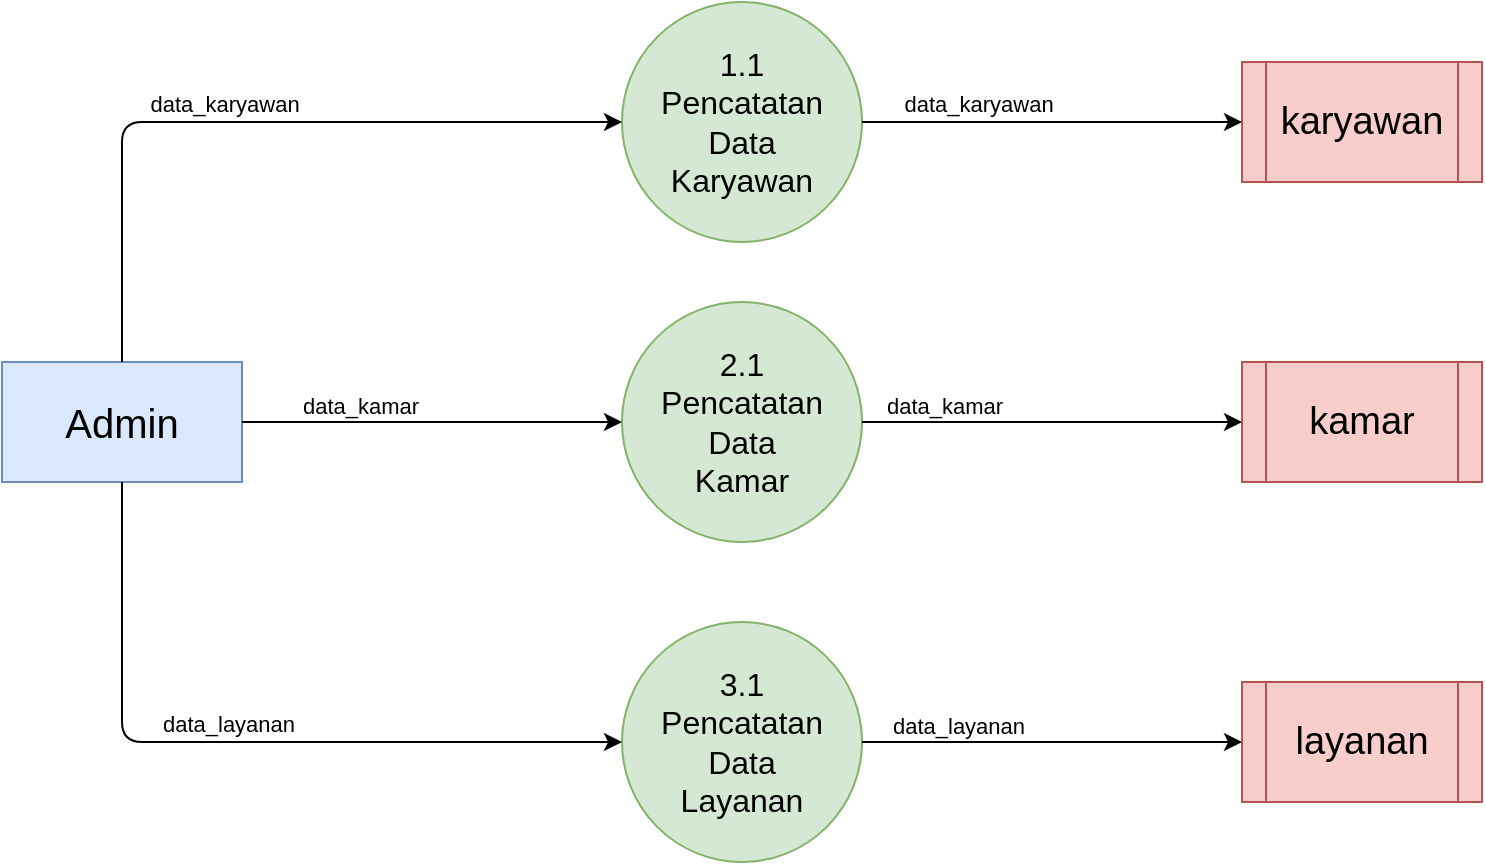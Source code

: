 <mxfile version="13.7.2" type="device"><diagram id="vKR66Akjt5uJl12HM8L_" name="Page-1"><mxGraphModel dx="1178" dy="668" grid="1" gridSize="10" guides="1" tooltips="1" connect="1" arrows="1" fold="1" page="1" pageScale="1" pageWidth="1169" pageHeight="827" math="0" shadow="0"><root><mxCell id="0"/><mxCell id="1" parent="0"/><mxCell id="UFt7pFvhLooLNoWeEPR6-1" value="&lt;font style=&quot;font-size: 20px&quot;&gt;Admin&lt;/font&gt;" style="rounded=0;whiteSpace=wrap;html=1;fillColor=#dae8fc;strokeColor=#6c8ebf;" vertex="1" parent="1"><mxGeometry x="50" y="230" width="120" height="60" as="geometry"/></mxCell><mxCell id="UFt7pFvhLooLNoWeEPR6-2" value="&lt;font style=&quot;font-size: 16px&quot;&gt;2.1&lt;br&gt;Pencatatan&lt;br&gt;Data&lt;br&gt;Kamar&lt;/font&gt;" style="ellipse;whiteSpace=wrap;html=1;aspect=fixed;fillColor=#d5e8d4;strokeColor=#82b366;" vertex="1" parent="1"><mxGeometry x="360" y="200" width="120" height="120" as="geometry"/></mxCell><mxCell id="UFt7pFvhLooLNoWeEPR6-3" value="&lt;font style=&quot;font-size: 16px&quot;&gt;1.1&lt;br&gt;Pencatatan&lt;br&gt;Data&lt;br&gt;Karyawan&lt;/font&gt;" style="ellipse;whiteSpace=wrap;html=1;aspect=fixed;fillColor=#d5e8d4;strokeColor=#82b366;" vertex="1" parent="1"><mxGeometry x="360" y="50" width="120" height="120" as="geometry"/></mxCell><mxCell id="UFt7pFvhLooLNoWeEPR6-4" value="&lt;font style=&quot;font-size: 16px&quot;&gt;3.1&lt;br&gt;Pencatatan&lt;br&gt;Data&lt;br&gt;Layanan&lt;/font&gt;" style="ellipse;whiteSpace=wrap;html=1;aspect=fixed;fillColor=#d5e8d4;strokeColor=#82b366;" vertex="1" parent="1"><mxGeometry x="360" y="360" width="120" height="120" as="geometry"/></mxCell><mxCell id="UFt7pFvhLooLNoWeEPR6-5" value="&lt;font style=&quot;font-size: 19px&quot;&gt;karyawan&lt;/font&gt;" style="shape=process;whiteSpace=wrap;html=1;backgroundOutline=1;fillColor=#f8cecc;strokeColor=#b85450;" vertex="1" parent="1"><mxGeometry x="670" y="80" width="120" height="60" as="geometry"/></mxCell><mxCell id="UFt7pFvhLooLNoWeEPR6-6" value="&lt;font style=&quot;font-size: 19px&quot;&gt;kamar&lt;/font&gt;" style="shape=process;whiteSpace=wrap;html=1;backgroundOutline=1;fillColor=#f8cecc;strokeColor=#b85450;" vertex="1" parent="1"><mxGeometry x="670" y="230" width="120" height="60" as="geometry"/></mxCell><mxCell id="UFt7pFvhLooLNoWeEPR6-7" value="&lt;font style=&quot;font-size: 19px&quot;&gt;layanan&lt;/font&gt;" style="shape=process;whiteSpace=wrap;html=1;backgroundOutline=1;fillColor=#f8cecc;strokeColor=#b85450;" vertex="1" parent="1"><mxGeometry x="670" y="390" width="120" height="60" as="geometry"/></mxCell><mxCell id="UFt7pFvhLooLNoWeEPR6-8" value="" style="endArrow=classic;html=1;exitX=0.5;exitY=0;exitDx=0;exitDy=0;entryX=0;entryY=0.5;entryDx=0;entryDy=0;" edge="1" parent="1" source="UFt7pFvhLooLNoWeEPR6-1" target="UFt7pFvhLooLNoWeEPR6-3"><mxGeometry width="50" height="50" relative="1" as="geometry"><mxPoint x="560" y="310" as="sourcePoint"/><mxPoint x="610" y="260" as="targetPoint"/><Array as="points"><mxPoint x="110" y="110"/></Array></mxGeometry></mxCell><mxCell id="UFt7pFvhLooLNoWeEPR6-9" value="data_karyawan" style="edgeLabel;html=1;align=center;verticalAlign=bottom;resizable=0;points=[];labelBackgroundColor=none;" vertex="1" connectable="0" parent="UFt7pFvhLooLNoWeEPR6-8"><mxGeometry x="-0.351" y="-29" relative="1" as="geometry"><mxPoint x="51" y="-30" as="offset"/></mxGeometry></mxCell><mxCell id="UFt7pFvhLooLNoWeEPR6-10" value="" style="endArrow=classic;html=1;exitX=1;exitY=0.5;exitDx=0;exitDy=0;entryX=0;entryY=0.5;entryDx=0;entryDy=0;" edge="1" parent="1" source="UFt7pFvhLooLNoWeEPR6-3" target="UFt7pFvhLooLNoWeEPR6-5"><mxGeometry width="50" height="50" relative="1" as="geometry"><mxPoint x="280" y="210" as="sourcePoint"/><mxPoint x="330" y="160" as="targetPoint"/></mxGeometry></mxCell><mxCell id="UFt7pFvhLooLNoWeEPR6-11" value="data_karyawan" style="edgeLabel;html=1;align=center;verticalAlign=bottom;resizable=0;points=[];labelBackgroundColor=none;" vertex="1" connectable="0" parent="UFt7pFvhLooLNoWeEPR6-10"><mxGeometry x="-0.395" y="1" relative="1" as="geometry"><mxPoint as="offset"/></mxGeometry></mxCell><mxCell id="UFt7pFvhLooLNoWeEPR6-12" value="" style="endArrow=classic;html=1;exitX=1;exitY=0.5;exitDx=0;exitDy=0;entryX=0;entryY=0.5;entryDx=0;entryDy=0;" edge="1" parent="1" source="UFt7pFvhLooLNoWeEPR6-1" target="UFt7pFvhLooLNoWeEPR6-2"><mxGeometry width="50" height="50" relative="1" as="geometry"><mxPoint x="300" y="370" as="sourcePoint"/><mxPoint x="350" y="320" as="targetPoint"/></mxGeometry></mxCell><mxCell id="UFt7pFvhLooLNoWeEPR6-13" value="data_kamar" style="edgeLabel;html=1;align=center;verticalAlign=bottom;resizable=0;points=[];labelBackgroundColor=none;" vertex="1" connectable="0" parent="UFt7pFvhLooLNoWeEPR6-12"><mxGeometry x="-0.236" relative="1" as="geometry"><mxPoint x="-14" as="offset"/></mxGeometry></mxCell><mxCell id="UFt7pFvhLooLNoWeEPR6-14" value="" style="endArrow=classic;html=1;exitX=0.5;exitY=1;exitDx=0;exitDy=0;entryX=0;entryY=0.5;entryDx=0;entryDy=0;" edge="1" parent="1" source="UFt7pFvhLooLNoWeEPR6-1" target="UFt7pFvhLooLNoWeEPR6-4"><mxGeometry width="50" height="50" relative="1" as="geometry"><mxPoint x="230" y="380" as="sourcePoint"/><mxPoint x="280" y="330" as="targetPoint"/><Array as="points"><mxPoint x="110" y="420"/></Array></mxGeometry></mxCell><mxCell id="UFt7pFvhLooLNoWeEPR6-15" value="data_layanan" style="edgeLabel;html=1;align=center;verticalAlign=bottom;resizable=0;points=[];labelBackgroundColor=none;" vertex="1" connectable="0" parent="UFt7pFvhLooLNoWeEPR6-14"><mxGeometry x="-0.334" y="62" relative="1" as="geometry"><mxPoint x="-9" y="3" as="offset"/></mxGeometry></mxCell><mxCell id="UFt7pFvhLooLNoWeEPR6-16" value="" style="endArrow=classic;html=1;exitX=1;exitY=0.5;exitDx=0;exitDy=0;entryX=0;entryY=0.5;entryDx=0;entryDy=0;" edge="1" parent="1" source="UFt7pFvhLooLNoWeEPR6-2" target="UFt7pFvhLooLNoWeEPR6-6"><mxGeometry width="50" height="50" relative="1" as="geometry"><mxPoint x="470" y="260" as="sourcePoint"/><mxPoint x="520" y="210" as="targetPoint"/></mxGeometry></mxCell><mxCell id="UFt7pFvhLooLNoWeEPR6-17" value="data_kamar" style="edgeLabel;html=1;align=center;verticalAlign=bottom;resizable=0;points=[];labelBackgroundColor=none;" vertex="1" connectable="0" parent="UFt7pFvhLooLNoWeEPR6-16"><mxGeometry x="-0.573" relative="1" as="geometry"><mxPoint as="offset"/></mxGeometry></mxCell><mxCell id="UFt7pFvhLooLNoWeEPR6-18" value="" style="endArrow=classic;html=1;exitX=1;exitY=0.5;exitDx=0;exitDy=0;entryX=0;entryY=0.5;entryDx=0;entryDy=0;" edge="1" parent="1" source="UFt7pFvhLooLNoWeEPR6-4" target="UFt7pFvhLooLNoWeEPR6-7"><mxGeometry width="50" height="50" relative="1" as="geometry"><mxPoint x="420" y="330" as="sourcePoint"/><mxPoint x="470" y="280" as="targetPoint"/></mxGeometry></mxCell><mxCell id="UFt7pFvhLooLNoWeEPR6-19" value="data_layanan" style="edgeLabel;html=1;align=center;verticalAlign=bottom;resizable=0;points=[];" vertex="1" connectable="0" parent="UFt7pFvhLooLNoWeEPR6-18"><mxGeometry x="-0.495" y="-1" relative="1" as="geometry"><mxPoint y="-1" as="offset"/></mxGeometry></mxCell></root></mxGraphModel></diagram></mxfile>